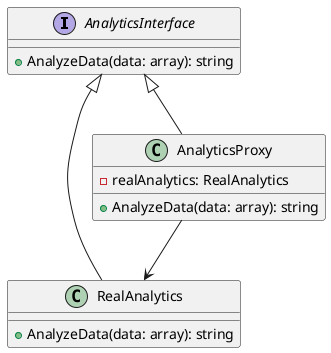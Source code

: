 @startuml
interface AnalyticsInterface {
    +AnalyzeData(data: array): string
}

class RealAnalytics {
    +AnalyzeData(data: array): string
}

class AnalyticsProxy {
    -realAnalytics: RealAnalytics
    +AnalyzeData(data: array): string
}

AnalyticsInterface <|-- RealAnalytics
AnalyticsInterface <|-- AnalyticsProxy
AnalyticsProxy --> RealAnalytics
@enduml